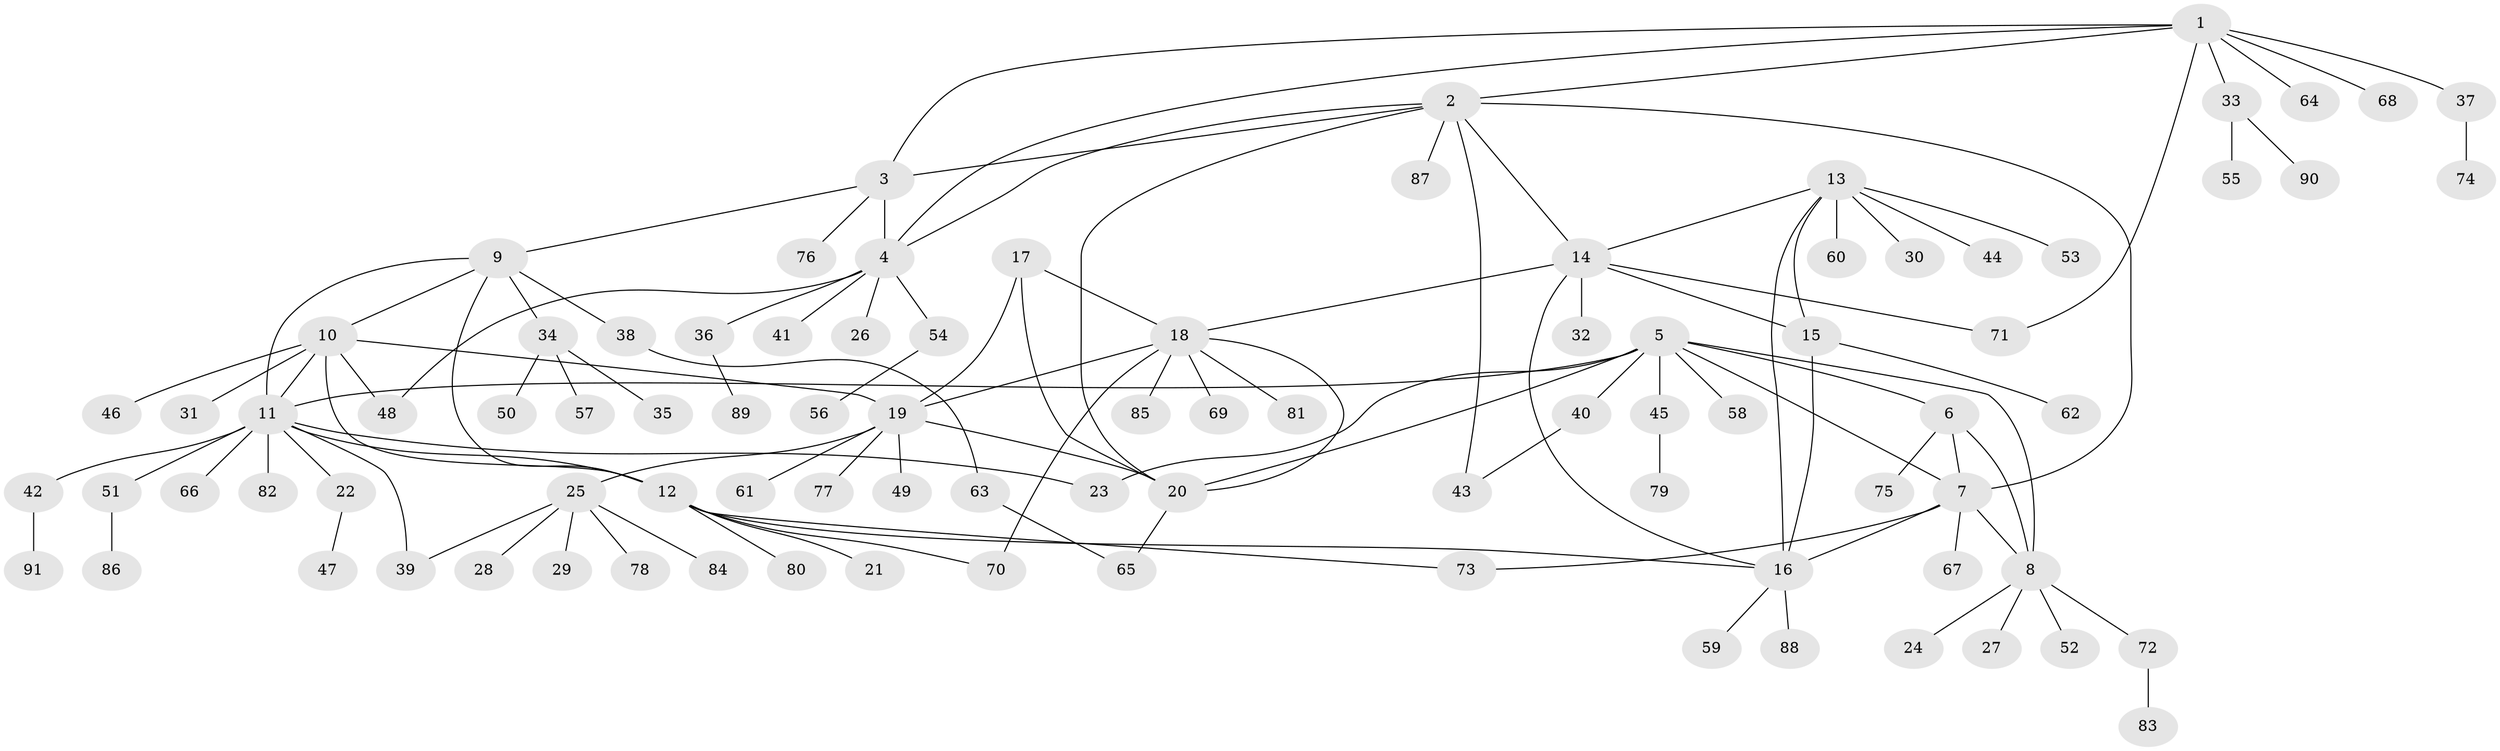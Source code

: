 // Generated by graph-tools (version 1.1) at 2025/26/03/09/25 03:26:41]
// undirected, 91 vertices, 119 edges
graph export_dot {
graph [start="1"]
  node [color=gray90,style=filled];
  1;
  2;
  3;
  4;
  5;
  6;
  7;
  8;
  9;
  10;
  11;
  12;
  13;
  14;
  15;
  16;
  17;
  18;
  19;
  20;
  21;
  22;
  23;
  24;
  25;
  26;
  27;
  28;
  29;
  30;
  31;
  32;
  33;
  34;
  35;
  36;
  37;
  38;
  39;
  40;
  41;
  42;
  43;
  44;
  45;
  46;
  47;
  48;
  49;
  50;
  51;
  52;
  53;
  54;
  55;
  56;
  57;
  58;
  59;
  60;
  61;
  62;
  63;
  64;
  65;
  66;
  67;
  68;
  69;
  70;
  71;
  72;
  73;
  74;
  75;
  76;
  77;
  78;
  79;
  80;
  81;
  82;
  83;
  84;
  85;
  86;
  87;
  88;
  89;
  90;
  91;
  1 -- 2;
  1 -- 3;
  1 -- 4;
  1 -- 33;
  1 -- 37;
  1 -- 64;
  1 -- 68;
  1 -- 71;
  2 -- 3;
  2 -- 4;
  2 -- 7;
  2 -- 14;
  2 -- 20;
  2 -- 43;
  2 -- 87;
  3 -- 4;
  3 -- 9;
  3 -- 76;
  4 -- 26;
  4 -- 36;
  4 -- 41;
  4 -- 48;
  4 -- 54;
  5 -- 6;
  5 -- 7;
  5 -- 8;
  5 -- 11;
  5 -- 20;
  5 -- 23;
  5 -- 40;
  5 -- 45;
  5 -- 58;
  6 -- 7;
  6 -- 8;
  6 -- 75;
  7 -- 8;
  7 -- 16;
  7 -- 67;
  7 -- 73;
  8 -- 24;
  8 -- 27;
  8 -- 52;
  8 -- 72;
  9 -- 10;
  9 -- 11;
  9 -- 12;
  9 -- 34;
  9 -- 38;
  10 -- 11;
  10 -- 12;
  10 -- 19;
  10 -- 31;
  10 -- 46;
  10 -- 48;
  11 -- 12;
  11 -- 22;
  11 -- 23;
  11 -- 39;
  11 -- 42;
  11 -- 51;
  11 -- 66;
  11 -- 82;
  12 -- 16;
  12 -- 21;
  12 -- 70;
  12 -- 73;
  12 -- 80;
  13 -- 14;
  13 -- 15;
  13 -- 16;
  13 -- 30;
  13 -- 44;
  13 -- 53;
  13 -- 60;
  14 -- 15;
  14 -- 16;
  14 -- 18;
  14 -- 32;
  14 -- 71;
  15 -- 16;
  15 -- 62;
  16 -- 59;
  16 -- 88;
  17 -- 18;
  17 -- 19;
  17 -- 20;
  18 -- 19;
  18 -- 20;
  18 -- 69;
  18 -- 70;
  18 -- 81;
  18 -- 85;
  19 -- 20;
  19 -- 25;
  19 -- 49;
  19 -- 61;
  19 -- 77;
  20 -- 65;
  22 -- 47;
  25 -- 28;
  25 -- 29;
  25 -- 39;
  25 -- 78;
  25 -- 84;
  33 -- 55;
  33 -- 90;
  34 -- 35;
  34 -- 50;
  34 -- 57;
  36 -- 89;
  37 -- 74;
  38 -- 63;
  40 -- 43;
  42 -- 91;
  45 -- 79;
  51 -- 86;
  54 -- 56;
  63 -- 65;
  72 -- 83;
}
